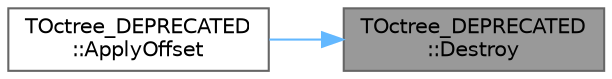 digraph "TOctree_DEPRECATED::Destroy"
{
 // INTERACTIVE_SVG=YES
 // LATEX_PDF_SIZE
  bgcolor="transparent";
  edge [fontname=Helvetica,fontsize=10,labelfontname=Helvetica,labelfontsize=10];
  node [fontname=Helvetica,fontsize=10,shape=box,height=0.2,width=0.4];
  rankdir="RL";
  Node1 [id="Node000001",label="TOctree_DEPRECATED\l::Destroy",height=0.2,width=0.4,color="gray40", fillcolor="grey60", style="filled", fontcolor="black",tooltip=" "];
  Node1 -> Node2 [id="edge1_Node000001_Node000002",dir="back",color="steelblue1",style="solid",tooltip=" "];
  Node2 [id="Node000002",label="TOctree_DEPRECATED\l::ApplyOffset",height=0.2,width=0.4,color="grey40", fillcolor="white", style="filled",URL="$d1/dfb/classTOctree__DEPRECATED.html#a9ca49ee8586fe4a12910c93213d646a3",tooltip="Apply an arbitrary offset to all elements in the tree InOffset - offset to apply bGlobalOctree - hint..."];
}
